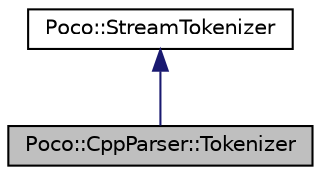 digraph "Poco::CppParser::Tokenizer"
{
 // LATEX_PDF_SIZE
  edge [fontname="Helvetica",fontsize="10",labelfontname="Helvetica",labelfontsize="10"];
  node [fontname="Helvetica",fontsize="10",shape=record];
  Node1 [label="Poco::CppParser::Tokenizer",height=0.2,width=0.4,color="black", fillcolor="grey75", style="filled", fontcolor="black",tooltip="A Tokenizer for C++."];
  Node2 -> Node1 [dir="back",color="midnightblue",fontsize="10",style="solid",fontname="Helvetica"];
  Node2 [label="Poco::StreamTokenizer",height=0.2,width=0.4,color="black", fillcolor="white", style="filled",URL="$classPoco_1_1StreamTokenizer.html",tooltip=" "];
}
